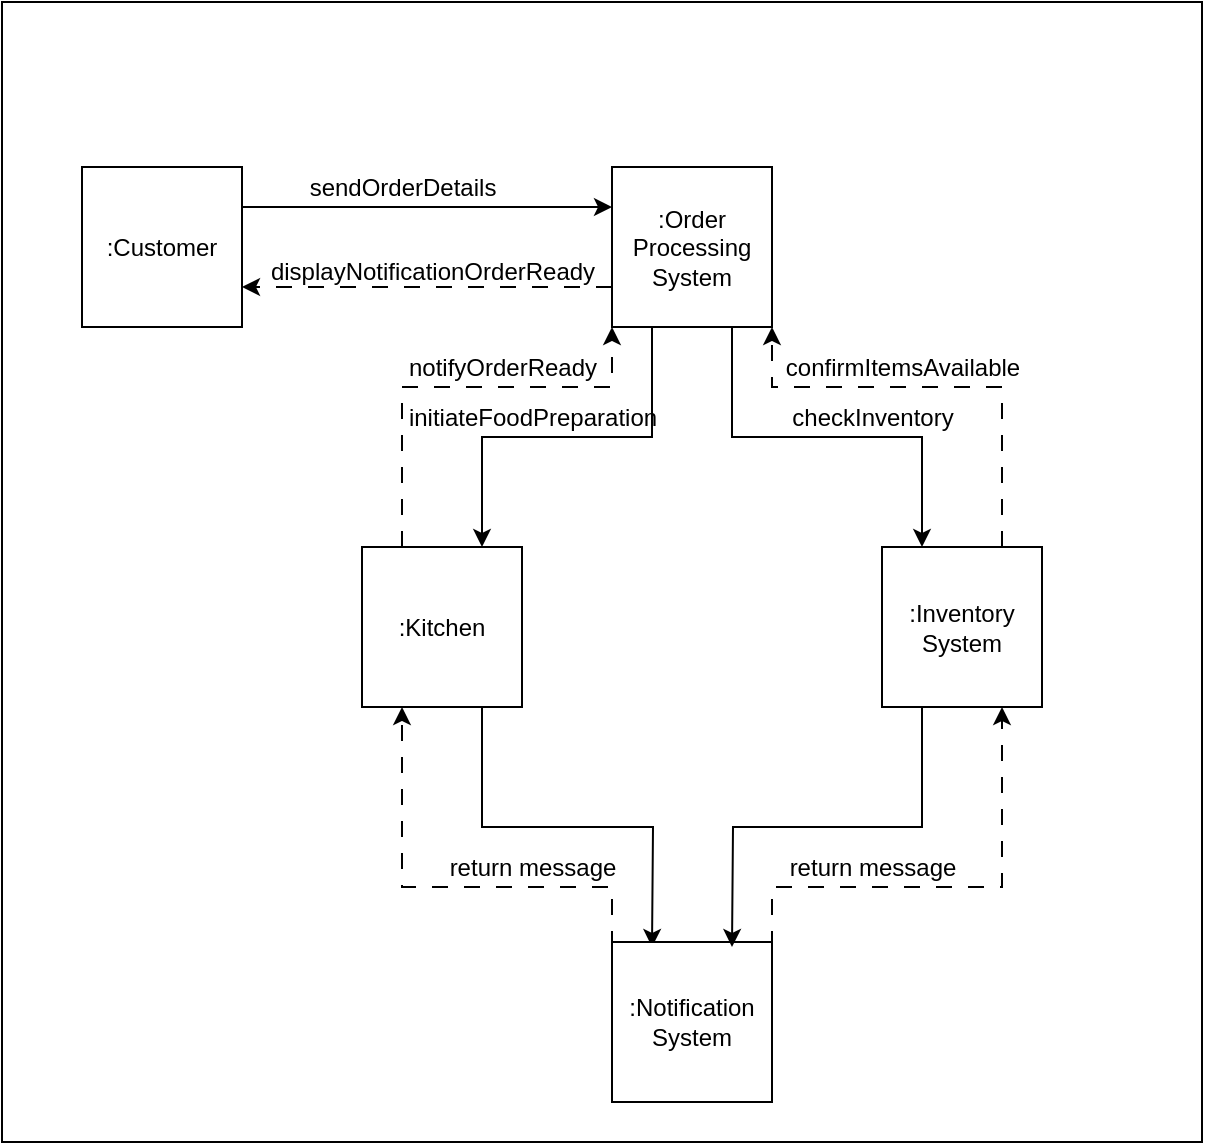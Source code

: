 <mxfile version="23.0.2" type="google">
  <diagram name="Page-1" id="CctdIiAo0l05OEcl6tz3">
    <mxGraphModel grid="1" page="1" gridSize="10" guides="1" tooltips="1" connect="1" arrows="1" fold="1" pageScale="1" pageWidth="850" pageHeight="1100" math="0" shadow="0">
      <root>
        <mxCell id="0" />
        <mxCell id="1" parent="0" />
        <mxCell id="AALltbPctCnufQfdupac-1" value="" style="rounded=0;whiteSpace=wrap;html=1;" vertex="1" parent="1">
          <mxGeometry x="80" y="110" width="600" height="570" as="geometry" />
        </mxCell>
        <mxCell id="AALltbPctCnufQfdupac-2" style="edgeStyle=orthogonalEdgeStyle;rounded=0;orthogonalLoop=1;jettySize=auto;html=1;exitX=1;exitY=0.25;exitDx=0;exitDy=0;entryX=0;entryY=0.25;entryDx=0;entryDy=0;" edge="1" parent="1" source="AALltbPctCnufQfdupac-3" target="AALltbPctCnufQfdupac-7">
          <mxGeometry relative="1" as="geometry" />
        </mxCell>
        <mxCell id="AALltbPctCnufQfdupac-3" value=":Customer" style="whiteSpace=wrap;html=1;aspect=fixed;" vertex="1" parent="1">
          <mxGeometry x="120" y="192.5" width="80" height="80" as="geometry" />
        </mxCell>
        <mxCell id="AALltbPctCnufQfdupac-4" style="edgeStyle=orthogonalEdgeStyle;rounded=0;orthogonalLoop=1;jettySize=auto;html=1;exitX=0.25;exitY=1;exitDx=0;exitDy=0;entryX=0.75;entryY=0;entryDx=0;entryDy=0;" edge="1" parent="1" source="AALltbPctCnufQfdupac-7" target="AALltbPctCnufQfdupac-10">
          <mxGeometry relative="1" as="geometry" />
        </mxCell>
        <mxCell id="AALltbPctCnufQfdupac-5" style="edgeStyle=orthogonalEdgeStyle;rounded=0;orthogonalLoop=1;jettySize=auto;html=1;exitX=0.75;exitY=1;exitDx=0;exitDy=0;entryX=0.25;entryY=0;entryDx=0;entryDy=0;" edge="1" parent="1" source="AALltbPctCnufQfdupac-7" target="AALltbPctCnufQfdupac-16">
          <mxGeometry relative="1" as="geometry" />
        </mxCell>
        <mxCell id="AALltbPctCnufQfdupac-6" style="edgeStyle=orthogonalEdgeStyle;rounded=0;orthogonalLoop=1;jettySize=auto;html=1;exitX=0;exitY=0.75;exitDx=0;exitDy=0;entryX=1;entryY=0.75;entryDx=0;entryDy=0;dashed=1;dashPattern=8 8;" edge="1" parent="1" source="AALltbPctCnufQfdupac-7" target="AALltbPctCnufQfdupac-3">
          <mxGeometry relative="1" as="geometry" />
        </mxCell>
        <mxCell id="AALltbPctCnufQfdupac-7" value=":Order&lt;br&gt;Processing&lt;br&gt;System" style="whiteSpace=wrap;html=1;aspect=fixed;" vertex="1" parent="1">
          <mxGeometry x="385" y="192.5" width="80" height="80" as="geometry" />
        </mxCell>
        <mxCell id="AALltbPctCnufQfdupac-8" style="edgeStyle=orthogonalEdgeStyle;rounded=0;orthogonalLoop=1;jettySize=auto;html=1;exitX=0.75;exitY=1;exitDx=0;exitDy=0;entryX=0.25;entryY=0;entryDx=0;entryDy=0;" edge="1" parent="1" source="AALltbPctCnufQfdupac-10">
          <mxGeometry relative="1" as="geometry">
            <mxPoint x="405" y="582.5" as="targetPoint" />
          </mxGeometry>
        </mxCell>
        <mxCell id="AALltbPctCnufQfdupac-9" style="edgeStyle=orthogonalEdgeStyle;rounded=0;orthogonalLoop=1;jettySize=auto;html=1;exitX=0.25;exitY=0;exitDx=0;exitDy=0;entryX=0;entryY=1;entryDx=0;entryDy=0;dashed=1;dashPattern=8 8;" edge="1" parent="1" source="AALltbPctCnufQfdupac-10" target="AALltbPctCnufQfdupac-7">
          <mxGeometry relative="1" as="geometry">
            <Array as="points">
              <mxPoint x="280" y="302.5" />
              <mxPoint x="385" y="302.5" />
            </Array>
          </mxGeometry>
        </mxCell>
        <mxCell id="AALltbPctCnufQfdupac-10" value=":Kitchen" style="whiteSpace=wrap;html=1;aspect=fixed;" vertex="1" parent="1">
          <mxGeometry x="260" y="382.5" width="80" height="80" as="geometry" />
        </mxCell>
        <mxCell id="AALltbPctCnufQfdupac-11" style="edgeStyle=orthogonalEdgeStyle;rounded=0;orthogonalLoop=1;jettySize=auto;html=1;exitX=0;exitY=0;exitDx=0;exitDy=0;entryX=0.25;entryY=1;entryDx=0;entryDy=0;dashed=1;dashPattern=8 8;" edge="1" parent="1" target="AALltbPctCnufQfdupac-10">
          <mxGeometry relative="1" as="geometry">
            <Array as="points">
              <mxPoint x="385" y="552.5" />
              <mxPoint x="280" y="552.5" />
            </Array>
            <mxPoint x="385" y="582.5" as="sourcePoint" />
          </mxGeometry>
        </mxCell>
        <mxCell id="AALltbPctCnufQfdupac-12" style="edgeStyle=orthogonalEdgeStyle;rounded=0;orthogonalLoop=1;jettySize=auto;html=1;exitX=1;exitY=0;exitDx=0;exitDy=0;entryX=0.75;entryY=1;entryDx=0;entryDy=0;dashed=1;dashPattern=8 8;" edge="1" parent="1" target="AALltbPctCnufQfdupac-16">
          <mxGeometry relative="1" as="geometry">
            <Array as="points">
              <mxPoint x="465" y="552.5" />
              <mxPoint x="580" y="552.5" />
            </Array>
            <mxPoint x="465" y="582.5" as="sourcePoint" />
          </mxGeometry>
        </mxCell>
        <mxCell id="AALltbPctCnufQfdupac-13" value=":Notification&lt;br&gt;System" style="whiteSpace=wrap;html=1;aspect=fixed;" vertex="1" parent="1">
          <mxGeometry x="385" y="580" width="80" height="80" as="geometry" />
        </mxCell>
        <mxCell id="AALltbPctCnufQfdupac-14" style="edgeStyle=orthogonalEdgeStyle;rounded=0;orthogonalLoop=1;jettySize=auto;html=1;exitX=0.25;exitY=1;exitDx=0;exitDy=0;entryX=0.75;entryY=0;entryDx=0;entryDy=0;" edge="1" parent="1" source="AALltbPctCnufQfdupac-16">
          <mxGeometry relative="1" as="geometry">
            <mxPoint x="445" y="582.5" as="targetPoint" />
          </mxGeometry>
        </mxCell>
        <mxCell id="AALltbPctCnufQfdupac-15" style="edgeStyle=orthogonalEdgeStyle;rounded=0;orthogonalLoop=1;jettySize=auto;html=1;exitX=0.75;exitY=0;exitDx=0;exitDy=0;entryX=1;entryY=1;entryDx=0;entryDy=0;dashed=1;dashPattern=8 8;" edge="1" parent="1" source="AALltbPctCnufQfdupac-16" target="AALltbPctCnufQfdupac-7">
          <mxGeometry relative="1" as="geometry">
            <Array as="points">
              <mxPoint x="580" y="302.5" />
              <mxPoint x="465" y="302.5" />
            </Array>
          </mxGeometry>
        </mxCell>
        <mxCell id="AALltbPctCnufQfdupac-16" value=":Inventory&lt;br&gt;System" style="whiteSpace=wrap;html=1;aspect=fixed;" vertex="1" parent="1">
          <mxGeometry x="520" y="382.5" width="80" height="80" as="geometry" />
        </mxCell>
        <mxCell id="AALltbPctCnufQfdupac-17" value="sendOrderDetails" style="text;html=1;align=center;verticalAlign=middle;resizable=0;points=[];autosize=1;strokeColor=none;fillColor=none;" vertex="1" parent="1">
          <mxGeometry x="220" y="187.5" width="120" height="30" as="geometry" />
        </mxCell>
        <mxCell id="AALltbPctCnufQfdupac-18" value="initiateFoodPreparation" style="text;html=1;align=center;verticalAlign=middle;resizable=0;points=[];autosize=1;strokeColor=none;fillColor=none;" vertex="1" parent="1">
          <mxGeometry x="270" y="302.5" width="150" height="30" as="geometry" />
        </mxCell>
        <mxCell id="AALltbPctCnufQfdupac-19" value="checkInventory" style="text;html=1;align=center;verticalAlign=middle;resizable=0;points=[];autosize=1;strokeColor=none;fillColor=none;" vertex="1" parent="1">
          <mxGeometry x="465" y="302.5" width="100" height="30" as="geometry" />
        </mxCell>
        <mxCell id="AALltbPctCnufQfdupac-22" value="return message" style="text;html=1;align=center;verticalAlign=middle;resizable=0;points=[];autosize=1;strokeColor=none;fillColor=none;" vertex="1" parent="1">
          <mxGeometry x="460" y="527.5" width="110" height="30" as="geometry" />
        </mxCell>
        <mxCell id="AALltbPctCnufQfdupac-23" value="return message" style="text;html=1;align=center;verticalAlign=middle;resizable=0;points=[];autosize=1;strokeColor=none;fillColor=none;" vertex="1" parent="1">
          <mxGeometry x="290" y="527.5" width="110" height="30" as="geometry" />
        </mxCell>
        <mxCell id="AALltbPctCnufQfdupac-24" value="confirmItemsAvailable" style="text;html=1;align=center;verticalAlign=middle;resizable=0;points=[];autosize=1;strokeColor=none;fillColor=none;" vertex="1" parent="1">
          <mxGeometry x="460" y="277.5" width="140" height="30" as="geometry" />
        </mxCell>
        <mxCell id="AALltbPctCnufQfdupac-25" value="notifyOrderReady" style="text;html=1;align=center;verticalAlign=middle;resizable=0;points=[];autosize=1;strokeColor=none;fillColor=none;" vertex="1" parent="1">
          <mxGeometry x="270" y="277.5" width="120" height="30" as="geometry" />
        </mxCell>
        <mxCell id="AALltbPctCnufQfdupac-26" value="displayNotificationOrderReady" style="text;html=1;align=center;verticalAlign=middle;resizable=0;points=[];autosize=1;strokeColor=none;fillColor=none;" vertex="1" parent="1">
          <mxGeometry x="200" y="230" width="190" height="30" as="geometry" />
        </mxCell>
      </root>
    </mxGraphModel>
  </diagram>
</mxfile>
